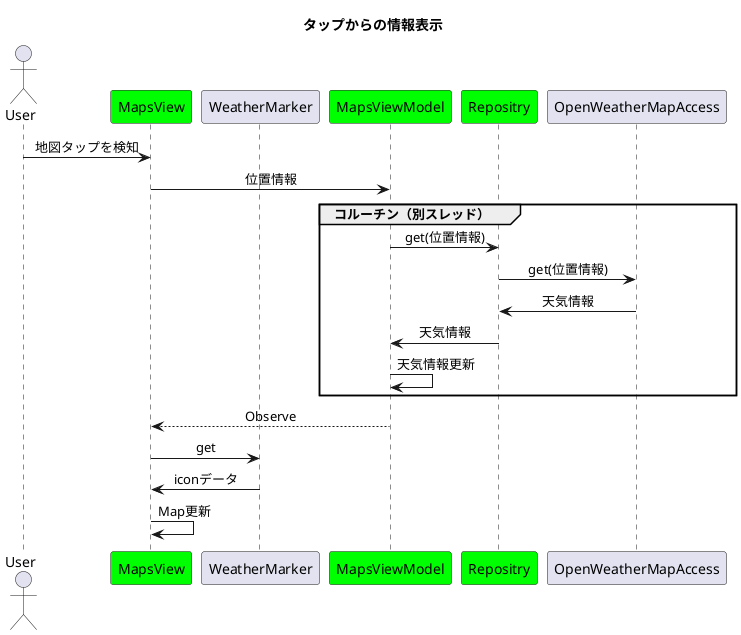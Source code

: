 @startuml dispWeatherInfo

title: タップからの情報表示

Actor "User" as USER
participant MapsView order 10 #00FF00
participant WeatherMarker order 20
participant MapsViewModel order 30 #00FF00
participant Repositry order 40 #00FF00
participant OpenWeatherMapAccess order 50

skinparam SequenceMessageAlignment center

USER -> MapsView : 地図タップを検知
MapsView -> MapsViewModel : 位置情報
group コルーチン（別スレッド）
MapsViewModel -> Repositry : get(位置情報)
Repositry -> OpenWeatherMapAccess : get(位置情報)
OpenWeatherMapAccess -> Repositry : 天気情報
Repositry -> MapsViewModel : 天気情報
MapsViewModel -> MapsViewModel : 天気情報更新
end
MapsViewModel --> MapsView : Observe
MapsView -> WeatherMarker : get
WeatherMarker -> MapsView : iconデータ
MapsView -> MapsView : Map更新

@enduml

@startuml linsertWeatherInfo

title: 天気位置情報のDB登録

Actor "User" as USER
participant MapsView order 10 #00FF00
participant MapsViewModel order 30 #00FF00
participant Repositry order 40 #00FF00
participant PlaceDBAccess order 50
participant PlaceDBDAO order 60

skinparam SequenceMessageAlignment center

USER -> MapsView : 位置設定
group コルーチン（別スレッド）
MapsView -> MapsViewModel : insert
MapsViewModel -> Repositry : insert
Repositry -> PlaceDBAccess : insert
PlaceDBAccess -> PlaceDBDAO : insert
end

@enduml